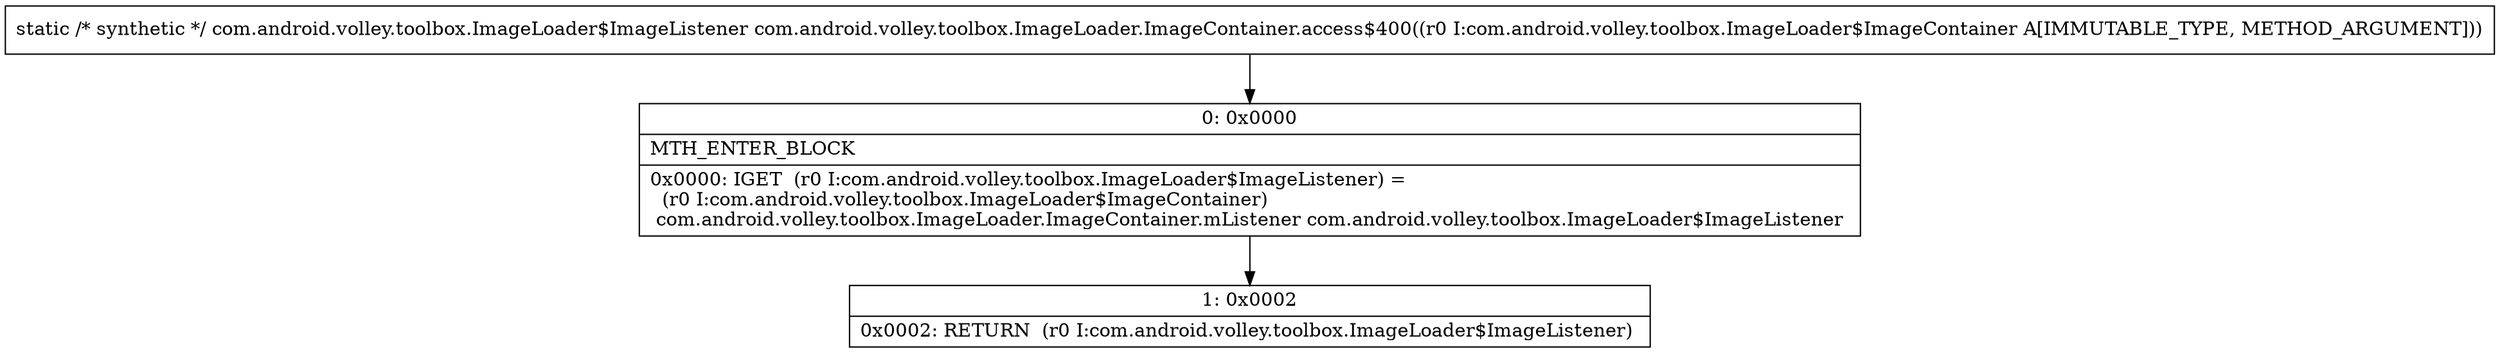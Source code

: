 digraph "CFG forcom.android.volley.toolbox.ImageLoader.ImageContainer.access$400(Lcom\/android\/volley\/toolbox\/ImageLoader$ImageContainer;)Lcom\/android\/volley\/toolbox\/ImageLoader$ImageListener;" {
Node_0 [shape=record,label="{0\:\ 0x0000|MTH_ENTER_BLOCK\l|0x0000: IGET  (r0 I:com.android.volley.toolbox.ImageLoader$ImageListener) = \l  (r0 I:com.android.volley.toolbox.ImageLoader$ImageContainer)\l com.android.volley.toolbox.ImageLoader.ImageContainer.mListener com.android.volley.toolbox.ImageLoader$ImageListener \l}"];
Node_1 [shape=record,label="{1\:\ 0x0002|0x0002: RETURN  (r0 I:com.android.volley.toolbox.ImageLoader$ImageListener) \l}"];
MethodNode[shape=record,label="{static \/* synthetic *\/ com.android.volley.toolbox.ImageLoader$ImageListener com.android.volley.toolbox.ImageLoader.ImageContainer.access$400((r0 I:com.android.volley.toolbox.ImageLoader$ImageContainer A[IMMUTABLE_TYPE, METHOD_ARGUMENT])) }"];
MethodNode -> Node_0;
Node_0 -> Node_1;
}

